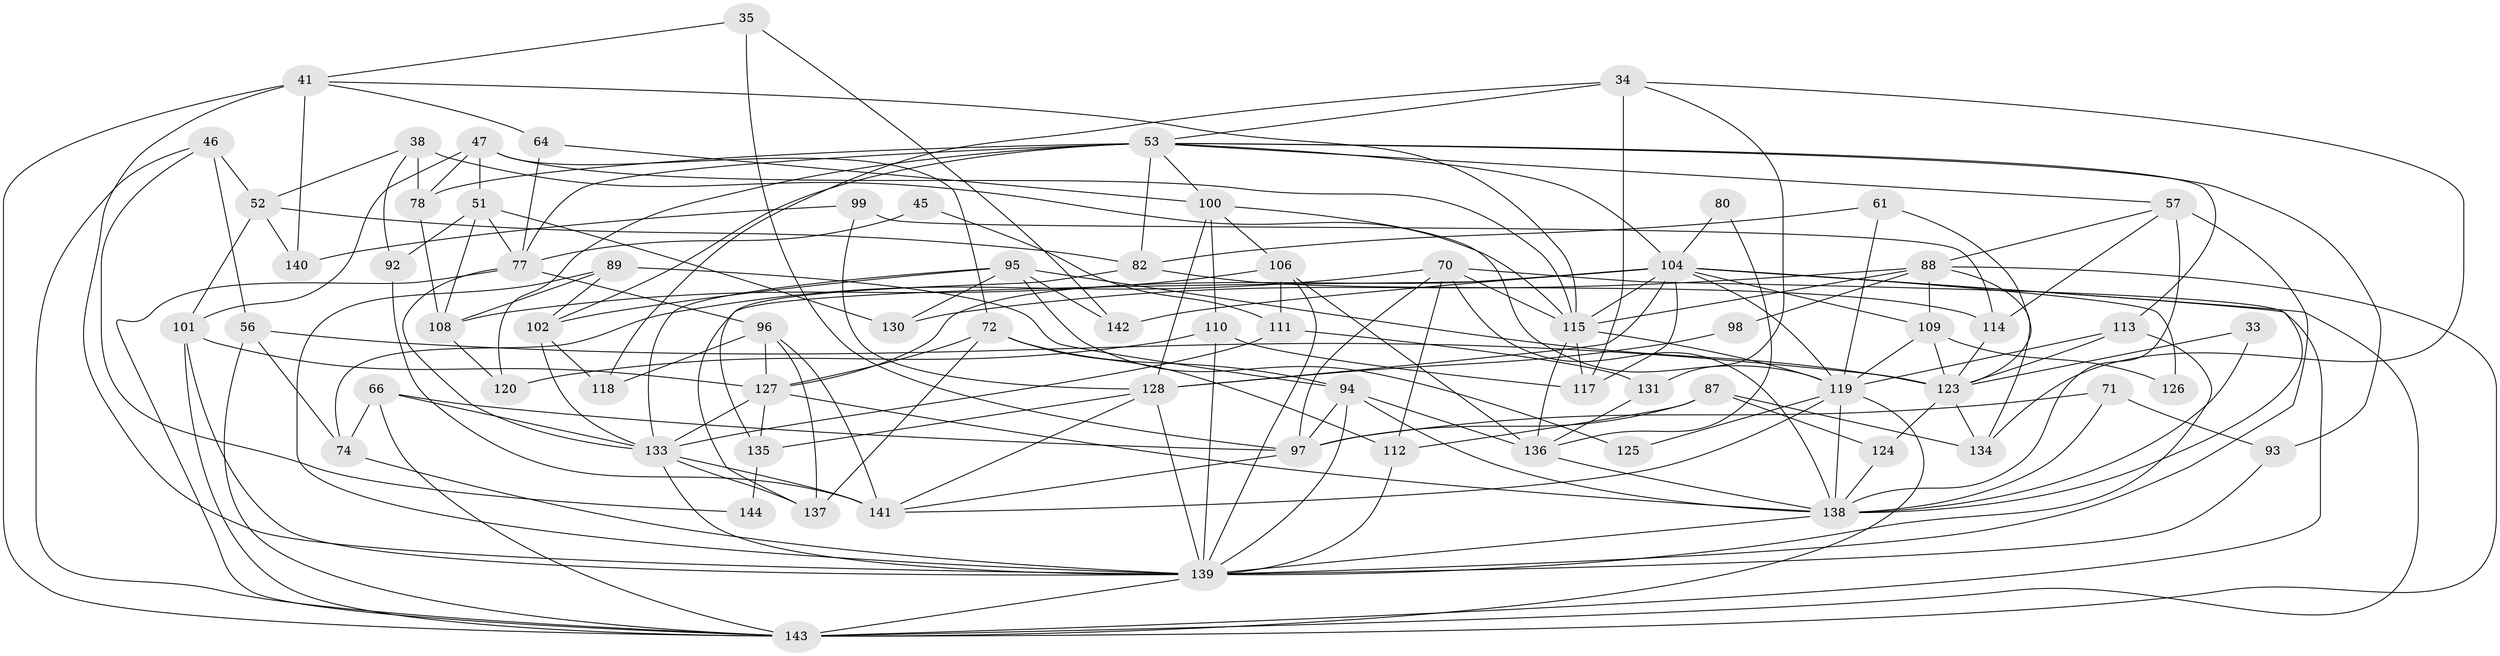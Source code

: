 // original degree distribution, {4: 0.3333333333333333, 2: 0.1111111111111111, 6: 0.0763888888888889, 3: 0.2638888888888889, 5: 0.1597222222222222, 7: 0.04861111111111111, 8: 0.006944444444444444}
// Generated by graph-tools (version 1.1) at 2025/51/03/09/25 04:51:39]
// undirected, 72 vertices, 182 edges
graph export_dot {
graph [start="1"]
  node [color=gray90,style=filled];
  33;
  34 [super="+31"];
  35;
  38;
  41;
  45;
  46 [super="+19"];
  47;
  51;
  52;
  53 [super="+50+36+49"];
  56;
  57;
  61;
  64 [super="+2"];
  66;
  70 [super="+43"];
  71;
  72;
  74;
  77;
  78 [super="+6"];
  80;
  82 [super="+7+21"];
  87;
  88 [super="+68"];
  89;
  92;
  93;
  94 [super="+54"];
  95 [super="+55"];
  96 [super="+1"];
  97 [super="+85"];
  98;
  99 [super="+48"];
  100 [super="+14"];
  101;
  102 [super="+12+67"];
  104 [super="+26+28+75+90+73"];
  106 [super="+27"];
  108 [super="+58"];
  109 [super="+17"];
  110 [super="+107"];
  111;
  112 [super="+63"];
  113;
  114 [super="+103"];
  115 [super="+44+84"];
  117;
  118;
  119 [super="+62+18"];
  120;
  123 [super="+24+40"];
  124;
  125;
  126;
  127;
  128 [super="+65"];
  130;
  131;
  133 [super="+83+129+60"];
  134;
  135;
  136 [super="+105"];
  137;
  138 [super="+116+25+22"];
  139 [super="+10+69+29+132"];
  140 [super="+91"];
  141 [super="+121+8"];
  142;
  143 [super="+39+122"];
  144;
  33 -- 138;
  33 -- 123;
  34 -- 53;
  34 -- 117;
  34 -- 134;
  34 -- 131;
  34 -- 118;
  35 -- 41;
  35 -- 97 [weight=2];
  35 -- 142;
  38 -- 78 [weight=2];
  38 -- 52;
  38 -- 92;
  38 -- 115;
  41 -- 115;
  41 -- 140 [weight=2];
  41 -- 64;
  41 -- 139;
  41 -- 143;
  45 -- 111;
  45 -- 77;
  46 -- 143;
  46 -- 56 [weight=2];
  46 -- 144;
  46 -- 52;
  47 -- 72;
  47 -- 101;
  47 -- 51;
  47 -- 78;
  47 -- 115;
  51 -- 130;
  51 -- 77;
  51 -- 92;
  51 -- 108;
  52 -- 101;
  52 -- 140;
  52 -- 82;
  53 -- 100;
  53 -- 78;
  53 -- 57;
  53 -- 82 [weight=3];
  53 -- 102;
  53 -- 113;
  53 -- 93;
  53 -- 104 [weight=2];
  53 -- 120;
  53 -- 77;
  56 -- 74;
  56 -- 123;
  56 -- 143;
  57 -- 138 [weight=2];
  57 -- 88;
  57 -- 114;
  57 -- 139;
  61 -- 82;
  61 -- 119;
  61 -- 123;
  64 -- 77;
  64 -- 100;
  66 -- 143;
  66 -- 74;
  66 -- 97;
  66 -- 133;
  70 -- 112;
  70 -- 138;
  70 -- 143 [weight=2];
  70 -- 97;
  70 -- 115;
  70 -- 74;
  71 -- 138 [weight=2];
  71 -- 93;
  71 -- 97;
  72 -- 127;
  72 -- 137;
  72 -- 94;
  72 -- 112;
  74 -- 139;
  77 -- 143 [weight=2];
  77 -- 96;
  77 -- 133;
  78 -- 108;
  80 -- 104;
  80 -- 136;
  82 -- 135;
  82 -- 114;
  87 -- 97;
  87 -- 112;
  87 -- 124;
  87 -- 134;
  88 -- 98;
  88 -- 109;
  88 -- 130;
  88 -- 115 [weight=2];
  88 -- 134;
  88 -- 143;
  89 -- 108;
  89 -- 102 [weight=2];
  89 -- 139;
  89 -- 94;
  92 -- 141;
  93 -- 139;
  94 -- 138;
  94 -- 139 [weight=2];
  94 -- 97 [weight=2];
  94 -- 136;
  95 -- 142;
  95 -- 133 [weight=2];
  95 -- 130;
  95 -- 102;
  95 -- 123 [weight=2];
  95 -- 125;
  96 -- 127;
  96 -- 137;
  96 -- 118;
  96 -- 141;
  97 -- 141;
  98 -- 128;
  99 -- 114;
  99 -- 128;
  99 -- 140;
  100 -- 128 [weight=2];
  100 -- 119 [weight=2];
  100 -- 106;
  100 -- 110;
  101 -- 127;
  101 -- 139;
  101 -- 143;
  102 -- 118;
  102 -- 133;
  104 -- 117;
  104 -- 128 [weight=2];
  104 -- 115;
  104 -- 137;
  104 -- 109;
  104 -- 126;
  104 -- 119;
  104 -- 138;
  104 -- 142;
  104 -- 127;
  104 -- 143;
  106 -- 139;
  106 -- 136;
  106 -- 111;
  106 -- 108;
  108 -- 120;
  109 -- 119 [weight=3];
  109 -- 123;
  109 -- 126 [weight=2];
  110 -- 120;
  110 -- 139 [weight=3];
  110 -- 117;
  111 -- 131;
  111 -- 133;
  112 -- 139;
  113 -- 119;
  113 -- 123;
  113 -- 139;
  114 -- 123 [weight=2];
  115 -- 119;
  115 -- 117;
  115 -- 136 [weight=2];
  119 -- 125;
  119 -- 141 [weight=2];
  119 -- 138 [weight=3];
  119 -- 143;
  123 -- 124;
  123 -- 134;
  124 -- 138;
  127 -- 135;
  127 -- 138;
  127 -- 133;
  128 -- 135;
  128 -- 139;
  128 -- 141;
  131 -- 136;
  133 -- 141 [weight=3];
  133 -- 137;
  133 -- 139 [weight=2];
  135 -- 144;
  136 -- 138;
  138 -- 139;
  139 -- 143 [weight=2];
}
